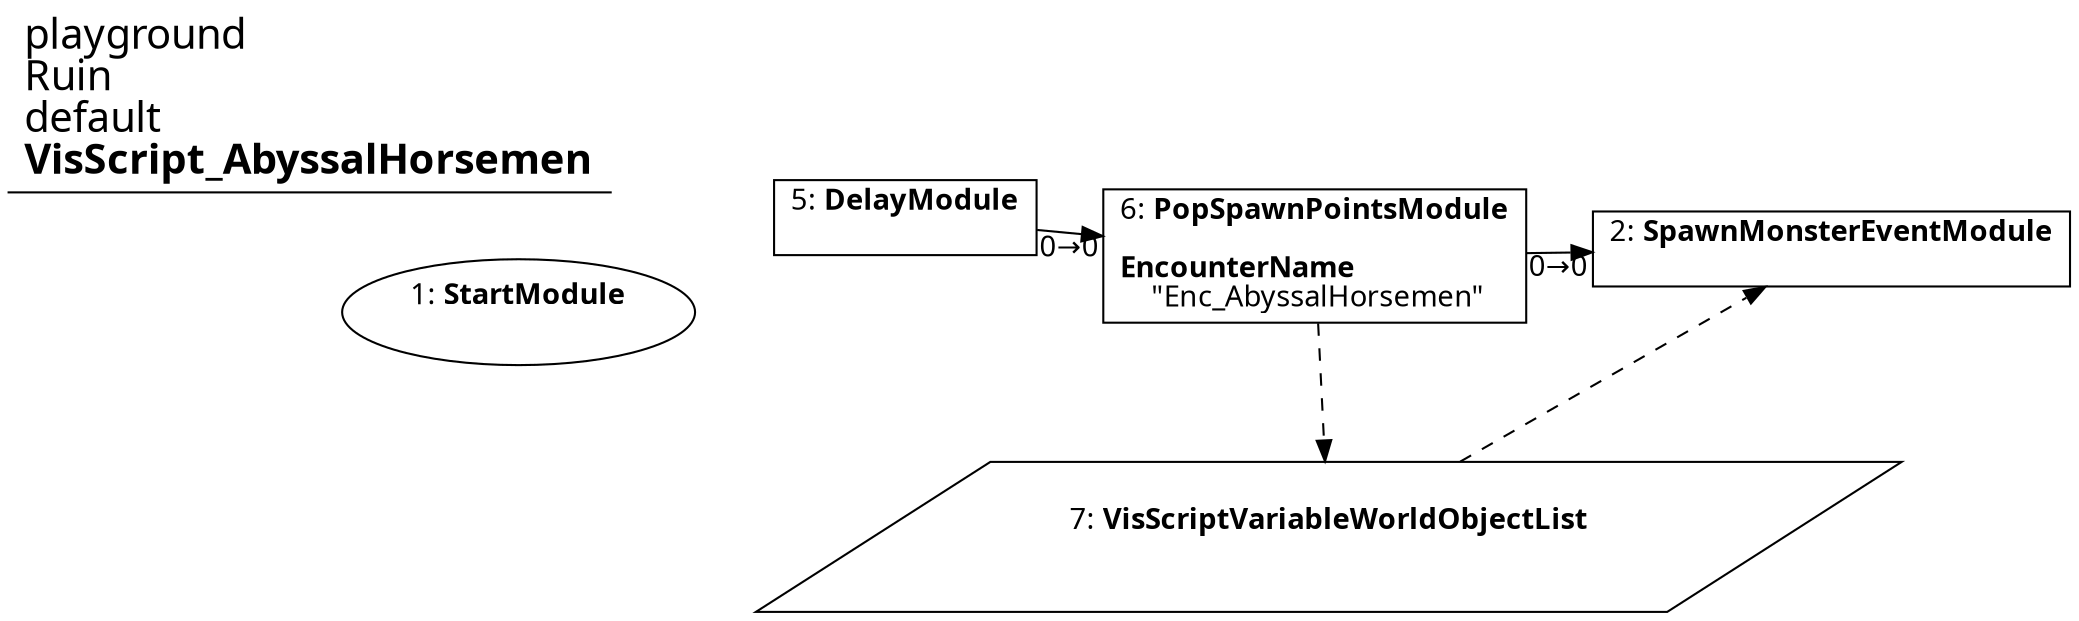 digraph {
    layout = fdp;
    overlap = prism;
    sep = "+16";
    splines = spline;

    node [ shape = box ];

    graph [ fontname = "Segoe UI" ];
    node [ fontname = "Segoe UI" ];
    edge [ fontname = "Segoe UI" ];

    1 [ label = <1: <b>StartModule</b><br/><br/>> ];
    1 [ shape = oval ]
    1 [ pos = "0.05,-0.185!" ];

    2 [ label = <2: <b>SpawnMonsterEventModule</b><br/><br/>> ];
    2 [ pos = "0.68100005,-0.20400001!" ];
    7 -> 2 [ style = dashed ];

    5 [ label = <5: <b>DelayModule</b><br/><br/>> ];
    5 [ pos = "0.25100002,-0.19000001!" ];
    5 -> 6 [ label = "0→0" ];

    6 [ label = <6: <b>PopSpawnPointsModule</b><br/><br/><b>EncounterName</b><br align="left"/>    &quot;Enc_AbyssalHorsemen&quot;<br align="left"/>> ];
    6 [ pos = "0.416,-0.20600002!" ];
    6 -> 2 [ label = "0→0" ];
    6 -> 7 [ style = dashed ];

    7 [ label = <7: <b>VisScriptVariableWorldObjectList</b><br/><br/>> ];
    7 [ shape = parallelogram ]
    7 [ pos = "0.44500002,-0.33600003!" ];

    title [ pos = "0.049000002,-0.18400002!" ];
    title [ shape = underline ];
    title [ label = <<font point-size="20">playground<br align="left"/>Ruin<br align="left"/>default<br align="left"/><b>VisScript_AbyssalHorsemen</b><br align="left"/></font>> ];
}
